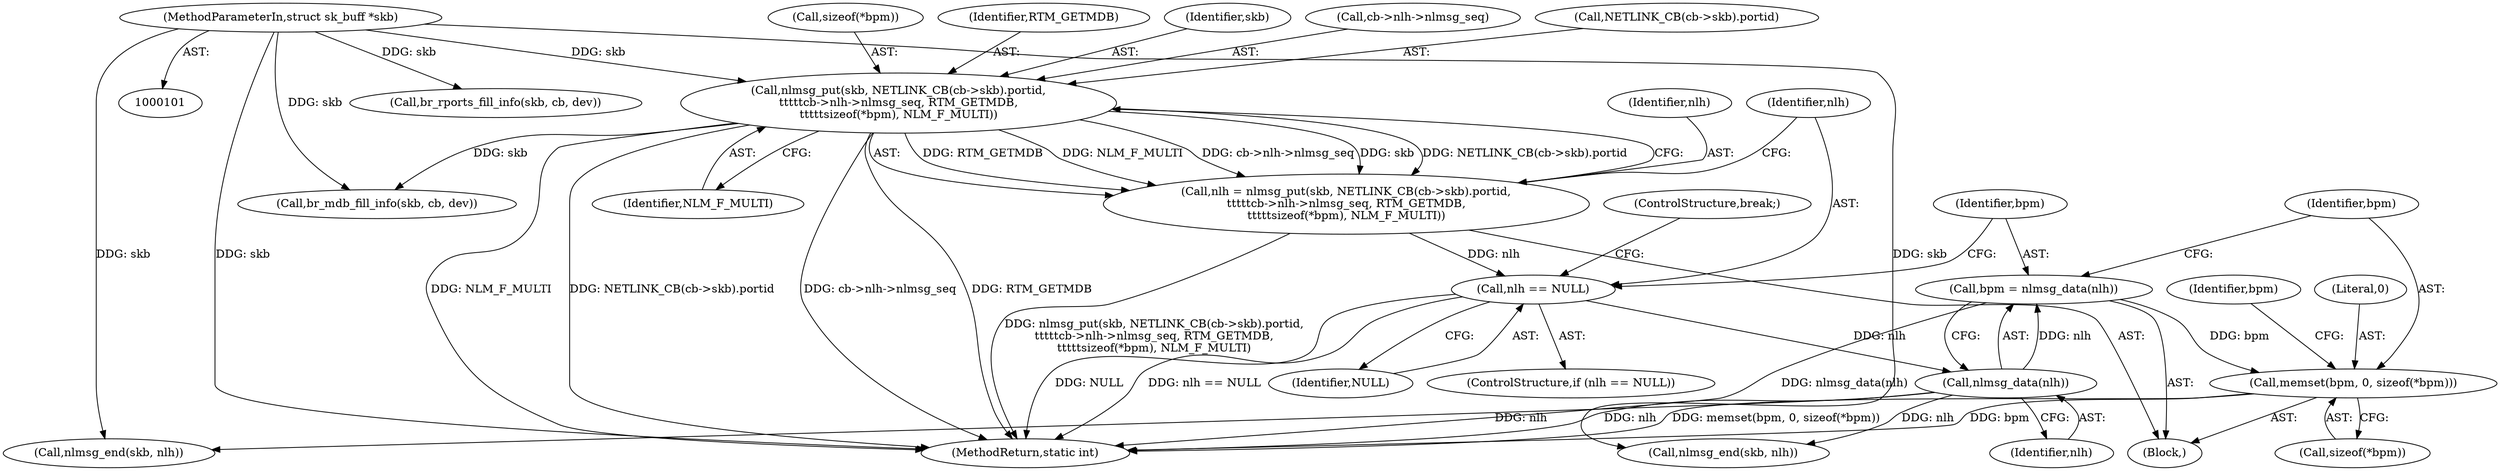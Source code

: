 digraph "0_linux_c085c49920b2f900ba716b4ca1c1a55ece9872cc@API" {
"1000182" [label="(Call,memset(bpm, 0, sizeof(*bpm)))"];
"1000178" [label="(Call,bpm = nlmsg_data(nlh))"];
"1000180" [label="(Call,nlmsg_data(nlh))"];
"1000174" [label="(Call,nlh == NULL)"];
"1000153" [label="(Call,nlh = nlmsg_put(skb, NETLINK_CB(cb->skb).portid,\n\t\t\t\t\tcb->nlh->nlmsg_seq, RTM_GETMDB,\n\t\t\t\t\tsizeof(*bpm), NLM_F_MULTI))"];
"1000155" [label="(Call,nlmsg_put(skb, NETLINK_CB(cb->skb).portid,\n\t\t\t\t\tcb->nlh->nlmsg_seq, RTM_GETMDB,\n\t\t\t\t\tsizeof(*bpm), NLM_F_MULTI))"];
"1000102" [label="(MethodParameterIn,struct sk_buff *skb)"];
"1000218" [label="(Call,nlmsg_end(skb, nlh))"];
"1000177" [label="(ControlStructure,break;)"];
"1000154" [label="(Identifier,nlh)"];
"1000172" [label="(Identifier,NLM_F_MULTI)"];
"1000155" [label="(Call,nlmsg_put(skb, NETLINK_CB(cb->skb).portid,\n\t\t\t\t\tcb->nlh->nlmsg_seq, RTM_GETMDB,\n\t\t\t\t\tsizeof(*bpm), NLM_F_MULTI))"];
"1000181" [label="(Identifier,nlh)"];
"1000102" [label="(MethodParameterIn,struct sk_buff *skb)"];
"1000190" [label="(Identifier,bpm)"];
"1000179" [label="(Identifier,bpm)"];
"1000169" [label="(Call,sizeof(*bpm))"];
"1000174" [label="(Call,nlh == NULL)"];
"1000183" [label="(Identifier,bpm)"];
"1000168" [label="(Identifier,RTM_GETMDB)"];
"1000146" [label="(Block,)"];
"1000153" [label="(Call,nlh = nlmsg_put(skb, NETLINK_CB(cb->skb).portid,\n\t\t\t\t\tcb->nlh->nlmsg_seq, RTM_GETMDB,\n\t\t\t\t\tsizeof(*bpm), NLM_F_MULTI))"];
"1000156" [label="(Identifier,skb)"];
"1000176" [label="(Identifier,NULL)"];
"1000242" [label="(MethodReturn,static int)"];
"1000197" [label="(Call,br_mdb_fill_info(skb, cb, dev))"];
"1000163" [label="(Call,cb->nlh->nlmsg_seq)"];
"1000175" [label="(Identifier,nlh)"];
"1000185" [label="(Call,sizeof(*bpm))"];
"1000173" [label="(ControlStructure,if (nlh == NULL))"];
"1000182" [label="(Call,memset(bpm, 0, sizeof(*bpm)))"];
"1000178" [label="(Call,bpm = nlmsg_data(nlh))"];
"1000157" [label="(Call,NETLINK_CB(cb->skb).portid)"];
"1000205" [label="(Call,br_rports_fill_info(skb, cb, dev))"];
"1000180" [label="(Call,nlmsg_data(nlh))"];
"1000227" [label="(Call,nlmsg_end(skb, nlh))"];
"1000184" [label="(Literal,0)"];
"1000182" -> "1000146"  [label="AST: "];
"1000182" -> "1000185"  [label="CFG: "];
"1000183" -> "1000182"  [label="AST: "];
"1000184" -> "1000182"  [label="AST: "];
"1000185" -> "1000182"  [label="AST: "];
"1000190" -> "1000182"  [label="CFG: "];
"1000182" -> "1000242"  [label="DDG: memset(bpm, 0, sizeof(*bpm))"];
"1000182" -> "1000242"  [label="DDG: bpm"];
"1000178" -> "1000182"  [label="DDG: bpm"];
"1000178" -> "1000146"  [label="AST: "];
"1000178" -> "1000180"  [label="CFG: "];
"1000179" -> "1000178"  [label="AST: "];
"1000180" -> "1000178"  [label="AST: "];
"1000183" -> "1000178"  [label="CFG: "];
"1000178" -> "1000242"  [label="DDG: nlmsg_data(nlh)"];
"1000180" -> "1000178"  [label="DDG: nlh"];
"1000180" -> "1000181"  [label="CFG: "];
"1000181" -> "1000180"  [label="AST: "];
"1000180" -> "1000242"  [label="DDG: nlh"];
"1000174" -> "1000180"  [label="DDG: nlh"];
"1000180" -> "1000218"  [label="DDG: nlh"];
"1000180" -> "1000227"  [label="DDG: nlh"];
"1000174" -> "1000173"  [label="AST: "];
"1000174" -> "1000176"  [label="CFG: "];
"1000175" -> "1000174"  [label="AST: "];
"1000176" -> "1000174"  [label="AST: "];
"1000177" -> "1000174"  [label="CFG: "];
"1000179" -> "1000174"  [label="CFG: "];
"1000174" -> "1000242"  [label="DDG: NULL"];
"1000174" -> "1000242"  [label="DDG: nlh == NULL"];
"1000153" -> "1000174"  [label="DDG: nlh"];
"1000153" -> "1000146"  [label="AST: "];
"1000153" -> "1000155"  [label="CFG: "];
"1000154" -> "1000153"  [label="AST: "];
"1000155" -> "1000153"  [label="AST: "];
"1000175" -> "1000153"  [label="CFG: "];
"1000153" -> "1000242"  [label="DDG: nlmsg_put(skb, NETLINK_CB(cb->skb).portid,\n\t\t\t\t\tcb->nlh->nlmsg_seq, RTM_GETMDB,\n\t\t\t\t\tsizeof(*bpm), NLM_F_MULTI)"];
"1000155" -> "1000153"  [label="DDG: RTM_GETMDB"];
"1000155" -> "1000153"  [label="DDG: NLM_F_MULTI"];
"1000155" -> "1000153"  [label="DDG: cb->nlh->nlmsg_seq"];
"1000155" -> "1000153"  [label="DDG: skb"];
"1000155" -> "1000153"  [label="DDG: NETLINK_CB(cb->skb).portid"];
"1000155" -> "1000172"  [label="CFG: "];
"1000156" -> "1000155"  [label="AST: "];
"1000157" -> "1000155"  [label="AST: "];
"1000163" -> "1000155"  [label="AST: "];
"1000168" -> "1000155"  [label="AST: "];
"1000169" -> "1000155"  [label="AST: "];
"1000172" -> "1000155"  [label="AST: "];
"1000155" -> "1000242"  [label="DDG: RTM_GETMDB"];
"1000155" -> "1000242"  [label="DDG: NLM_F_MULTI"];
"1000155" -> "1000242"  [label="DDG: NETLINK_CB(cb->skb).portid"];
"1000155" -> "1000242"  [label="DDG: cb->nlh->nlmsg_seq"];
"1000102" -> "1000155"  [label="DDG: skb"];
"1000155" -> "1000197"  [label="DDG: skb"];
"1000102" -> "1000101"  [label="AST: "];
"1000102" -> "1000242"  [label="DDG: skb"];
"1000102" -> "1000197"  [label="DDG: skb"];
"1000102" -> "1000205"  [label="DDG: skb"];
"1000102" -> "1000218"  [label="DDG: skb"];
"1000102" -> "1000227"  [label="DDG: skb"];
}
